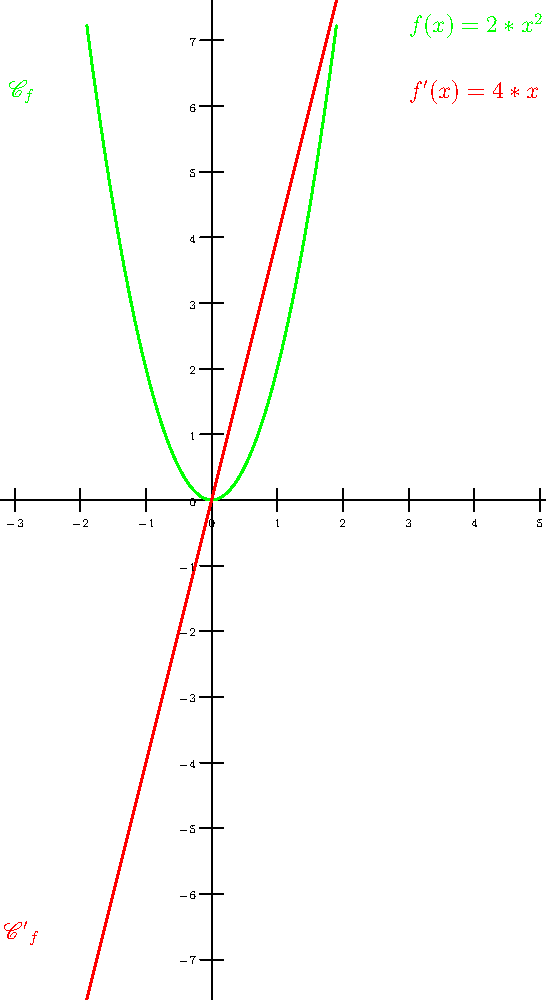 //fonction avec derivée
settings.outformat="png";
import graph;usepackage("mathrsfs");
size(500);Label f; f.p=fontsize(6); 
xaxis(Ticks(f, 1.0)); yaxis(Ticks(f, 1.0)); 
real f(real x) { return 
2*x^2
;} 
//derivée
real g(real x) {return 
4*x;}
//limits
real minf,maxf,ming,maxg;
for(real i=0;i>-9;i=i-0.1){if(f(i)<8 && f(i)>-8) maxf=i;if(g(i)<8 && g(i)>-8) maxg=i;}
for(real j=0;j<9;j=j+0.1){if(f(j)<8 && f(j)>-8) minf=j;if(g(j)<8 && g(j)>-8) ming=j;}
label("$f'(x)=
4*x$",(minf+1,f(minf)-1),E,red);
label("$f(x)=
2*x^2
$",(minf+1,f(minf)),E,green);
// les courbes
draw(graph(f,minf,maxf),green+linewidth(1));label("$\mathscr{C}_f$",(maxf-1,f(maxf)-1),green);
draw(graph(g,ming,maxg),red+linewidth(1));label("$\mathscr{C'}_f$",(maxg-1,g(maxg)+1),red);

